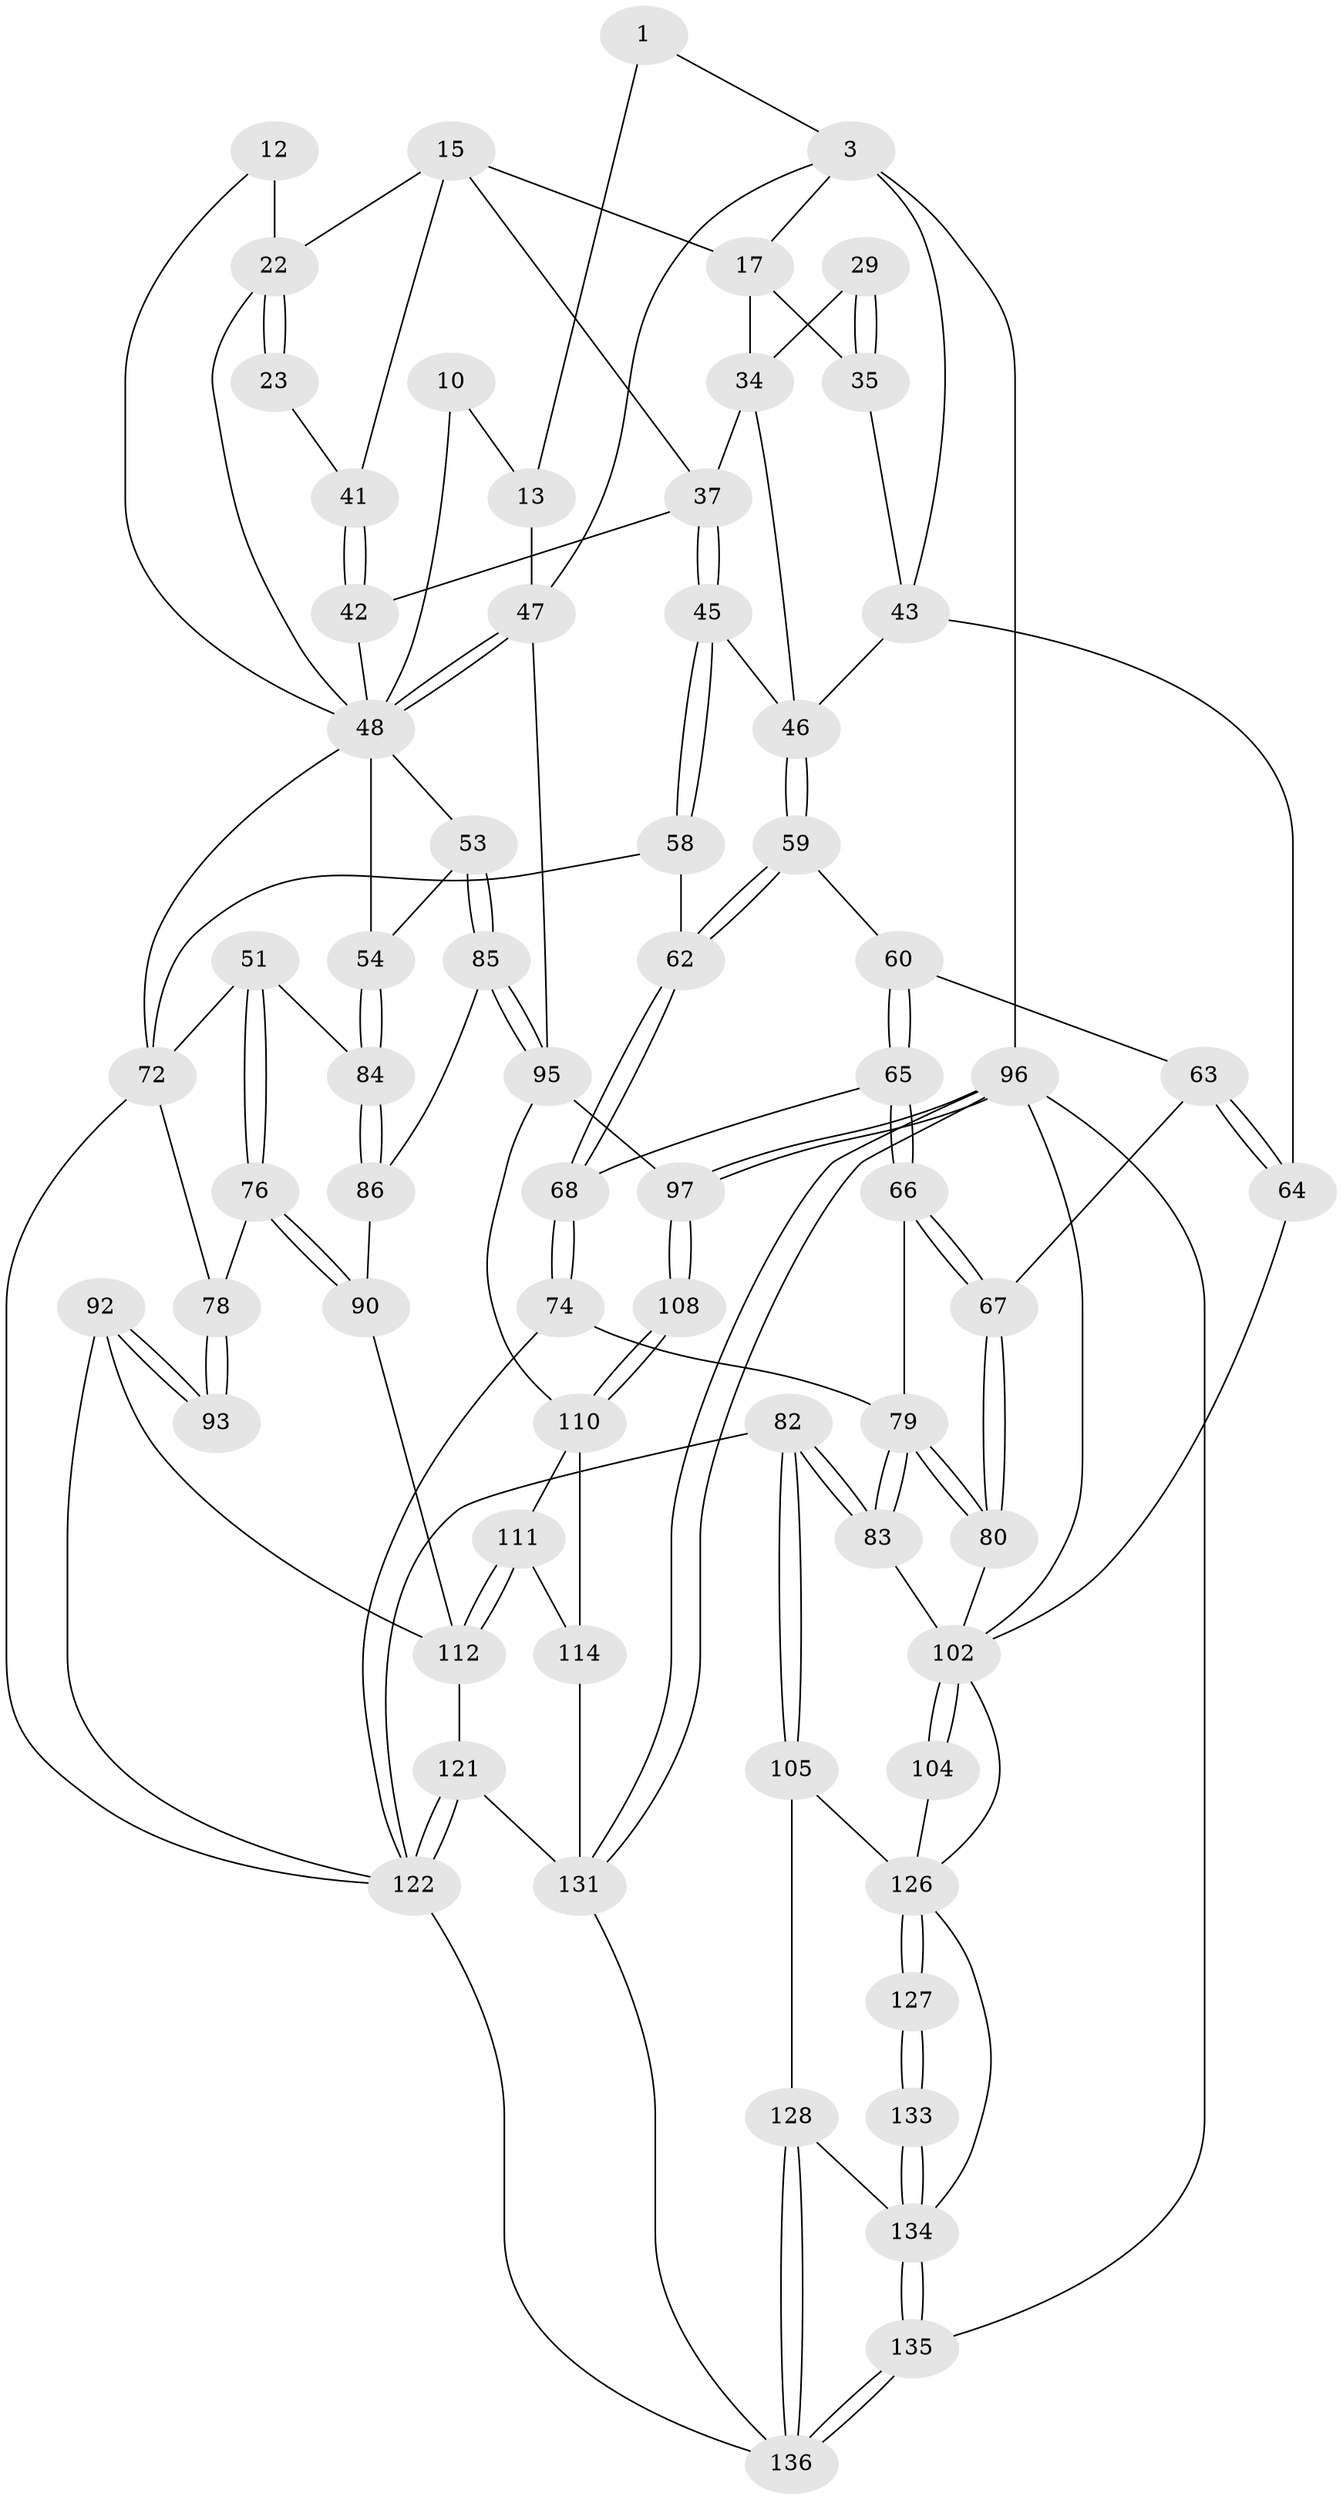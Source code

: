// original degree distribution, {3: 0.014705882352941176, 6: 0.22058823529411764, 4: 0.23529411764705882, 5: 0.5294117647058824}
// Generated by graph-tools (version 1.1) at 2025/01/03/09/25 05:01:45]
// undirected, 68 vertices, 154 edges
graph export_dot {
graph [start="1"]
  node [color=gray90,style=filled];
  1 [pos="+0.8544046549974539+0"];
  3 [pos="+0+0",super="+2"];
  10 [pos="+0.7977082024623581+0.12807431586325382"];
  12 [pos="+0.7632019475565203+0.0456479828221365",super="+8"];
  13 [pos="+0.9075020522592432+0.07352026569033739",super="+9"];
  15 [pos="+0.33801435649004463+0.008001904506149415",super="+6"];
  17 [pos="+0.14073682805527848+0",super="+4+16"];
  22 [pos="+0.6972530452640416+0.12396515630898017",super="+21+7"];
  23 [pos="+0.6347873383280754+0.08627473962866171"];
  29 [pos="+0.19138873834111708+0.07365816592565949"];
  34 [pos="+0.2825935983228415+0.12676937077032652",super="+28"];
  35 [pos="+0.14655726855261436+0.10889392256191668",super="+19"];
  37 [pos="+0.4333408638398154+0.19421447146023135",super="+33"];
  41 [pos="+0.5186584149079672+0.09631862141973342",super="+25+24"];
  42 [pos="+0.488097025148602+0.2006966643678796",super="+36+26"];
  43 [pos="+0+0",super="+20+40+39"];
  45 [pos="+0.2910738660034577+0.2840132503013238"];
  46 [pos="+0.24240814467188337+0.2605810670686464",super="+38"];
  47 [pos="+1+0.36767189400037326",super="+14"];
  48 [pos="+1+0.367686346543427",super="+30+44"];
  51 [pos="+0.6492411707392647+0.4496966201031788"];
  53 [pos="+0.9590296959351241+0.4154947092451881"];
  54 [pos="+0.9332281359535098+0.41579083413825135",super="+49"];
  58 [pos="+0.3723558801058246+0.4191472565473505"];
  59 [pos="+0.1944573355380024+0.3730177602566009"];
  60 [pos="+0.1612267330116592+0.40204833201562995"];
  62 [pos="+0.36442375278382727+0.42696580495765457"];
  63 [pos="+0.0332220359160936+0.510981301851639",super="+61"];
  64 [pos="+0+0.5090241085708421",super="+56+55"];
  65 [pos="+0.1797284663229387+0.4761909146816569"];
  66 [pos="+0.17420127260196255+0.48924649888554134"];
  67 [pos="+0.14949549617796423+0.5304673232020787"];
  68 [pos="+0.35760149710653655+0.4368391655725687"];
  72 [pos="+0.43130133563482054+0.6682866084595644",super="+57+52"];
  74 [pos="+0.3475963093471171+0.4910381310158763"];
  76 [pos="+0.6251271755868713+0.5294217725778253"];
  78 [pos="+0.48998274308982653+0.6672451327203085",super="+77"];
  79 [pos="+0.2327789219644443+0.6381172820859894",super="+75"];
  80 [pos="+0.1656518417195828+0.5757208330499947"];
  82 [pos="+0.3351722786401313+0.7433535308003649"];
  83 [pos="+0.24076573174340712+0.6569398103842222"];
  84 [pos="+0.7353002749123558+0.46575280931350493",super="+50"];
  85 [pos="+0.8903732269283784+0.6295807235100825"];
  86 [pos="+0.7763027309718376+0.6025956778666294"];
  90 [pos="+0.6438083454442031+0.6435185992539196",super="+89"];
  92 [pos="+0.6023252378601933+0.735551661710568"];
  93 [pos="+0.591025889691804+0.7285174178148548"];
  95 [pos="+0.9166561885781993+0.6872747508047911",super="+94"];
  96 [pos="+1+1",super="+71"];
  97 [pos="+1+1"];
  102 [pos="+0.12734627333861576+0.7136437654015985",super="+88"];
  104 [pos="+0.11008965546154889+0.7584331926850051"];
  105 [pos="+0.320846464002034+0.7718777211777138"];
  108 [pos="+1+0.9161127136144964"];
  110 [pos="+0.8967347389130336+0.8683809594829109",super="+99+98"];
  111 [pos="+0.8054653674838088+0.7726286461749965",super="+100"];
  112 [pos="+0.7183631713976488+0.7810165755031632",super="+103+91+101"];
  114 [pos="+0.8089290855159489+0.7892325199932293",super="+113"];
  121 [pos="+0.7454178859056652+0.9224234778608447",super="+118+115"];
  122 [pos="+0.5587228348913018+1",super="+116"];
  126 [pos="+0.22630142879253+0.8623105875218918",super="+106+107+119"];
  127 [pos="+0.07402796756781777+0.8834098345428697"];
  128 [pos="+0.2886704157043085+0.9524595018433101",super="+125"];
  131 [pos="+0.9234921884102981+1",super="+123+120+117"];
  133 [pos="+0.09824167082222032+0.9183295917580652"];
  134 [pos="+0.1632489380200556+1",super="+129+130"];
  135 [pos="+0.16087678850126647+1"];
  136 [pos="+0.34103055359161244+1",super="+132"];
  1 -- 13;
  1 -- 3;
  3 -- 96 [weight=2];
  3 -- 17;
  3 -- 47;
  3 -- 43;
  10 -- 13 [weight=2];
  10 -- 48;
  12 -- 22 [weight=2];
  12 -- 48;
  13 -- 47;
  15 -- 17 [weight=2];
  15 -- 41;
  15 -- 22;
  15 -- 37;
  17 -- 35;
  17 -- 34;
  22 -- 23;
  22 -- 23;
  22 -- 48;
  23 -- 41 [weight=2];
  29 -- 35 [weight=2];
  29 -- 35;
  29 -- 34;
  34 -- 37;
  34 -- 46;
  35 -- 43 [weight=2];
  37 -- 45;
  37 -- 45;
  37 -- 42 [weight=2];
  41 -- 42 [weight=2];
  41 -- 42;
  42 -- 48;
  43 -- 64 [weight=2];
  43 -- 46;
  45 -- 46;
  45 -- 58;
  45 -- 58;
  46 -- 59;
  46 -- 59;
  47 -- 48;
  47 -- 48;
  47 -- 95;
  48 -- 53;
  48 -- 54;
  48 -- 72;
  51 -- 76;
  51 -- 76;
  51 -- 84;
  51 -- 72;
  53 -- 54;
  53 -- 85;
  53 -- 85;
  54 -- 84 [weight=2];
  54 -- 84;
  58 -- 62;
  58 -- 72;
  59 -- 60;
  59 -- 62;
  59 -- 62;
  60 -- 65;
  60 -- 65;
  60 -- 63;
  62 -- 68;
  62 -- 68;
  63 -- 64 [weight=2];
  63 -- 64;
  63 -- 67;
  64 -- 102;
  65 -- 66;
  65 -- 66;
  65 -- 68;
  66 -- 67;
  66 -- 67;
  66 -- 79;
  67 -- 80;
  67 -- 80;
  68 -- 74;
  68 -- 74;
  72 -- 78;
  72 -- 122;
  74 -- 79;
  74 -- 122;
  76 -- 90;
  76 -- 90;
  76 -- 78;
  78 -- 93 [weight=2];
  78 -- 93;
  79 -- 80;
  79 -- 80;
  79 -- 83;
  79 -- 83;
  80 -- 102;
  82 -- 83;
  82 -- 83;
  82 -- 105;
  82 -- 105;
  82 -- 122;
  83 -- 102;
  84 -- 86;
  84 -- 86;
  85 -- 86;
  85 -- 95;
  85 -- 95;
  86 -- 90;
  90 -- 112 [weight=2];
  92 -- 93;
  92 -- 93;
  92 -- 112;
  92 -- 122;
  95 -- 110;
  95 -- 97;
  96 -- 97;
  96 -- 97;
  96 -- 131;
  96 -- 131;
  96 -- 135;
  96 -- 102;
  97 -- 108;
  97 -- 108;
  102 -- 104 [weight=2];
  102 -- 104;
  102 -- 126;
  104 -- 126;
  105 -- 126;
  105 -- 128;
  108 -- 110 [weight=2];
  108 -- 110;
  110 -- 111;
  110 -- 114;
  111 -- 112 [weight=2];
  111 -- 112;
  111 -- 114;
  112 -- 121;
  114 -- 131 [weight=2];
  121 -- 122 [weight=2];
  121 -- 122;
  121 -- 131 [weight=2];
  122 -- 136;
  126 -- 127 [weight=2];
  126 -- 127;
  126 -- 134;
  127 -- 133;
  127 -- 133;
  128 -- 136 [weight=2];
  128 -- 136;
  128 -- 134;
  131 -- 136;
  133 -- 134 [weight=2];
  133 -- 134;
  134 -- 135;
  134 -- 135;
  135 -- 136;
  135 -- 136;
}
